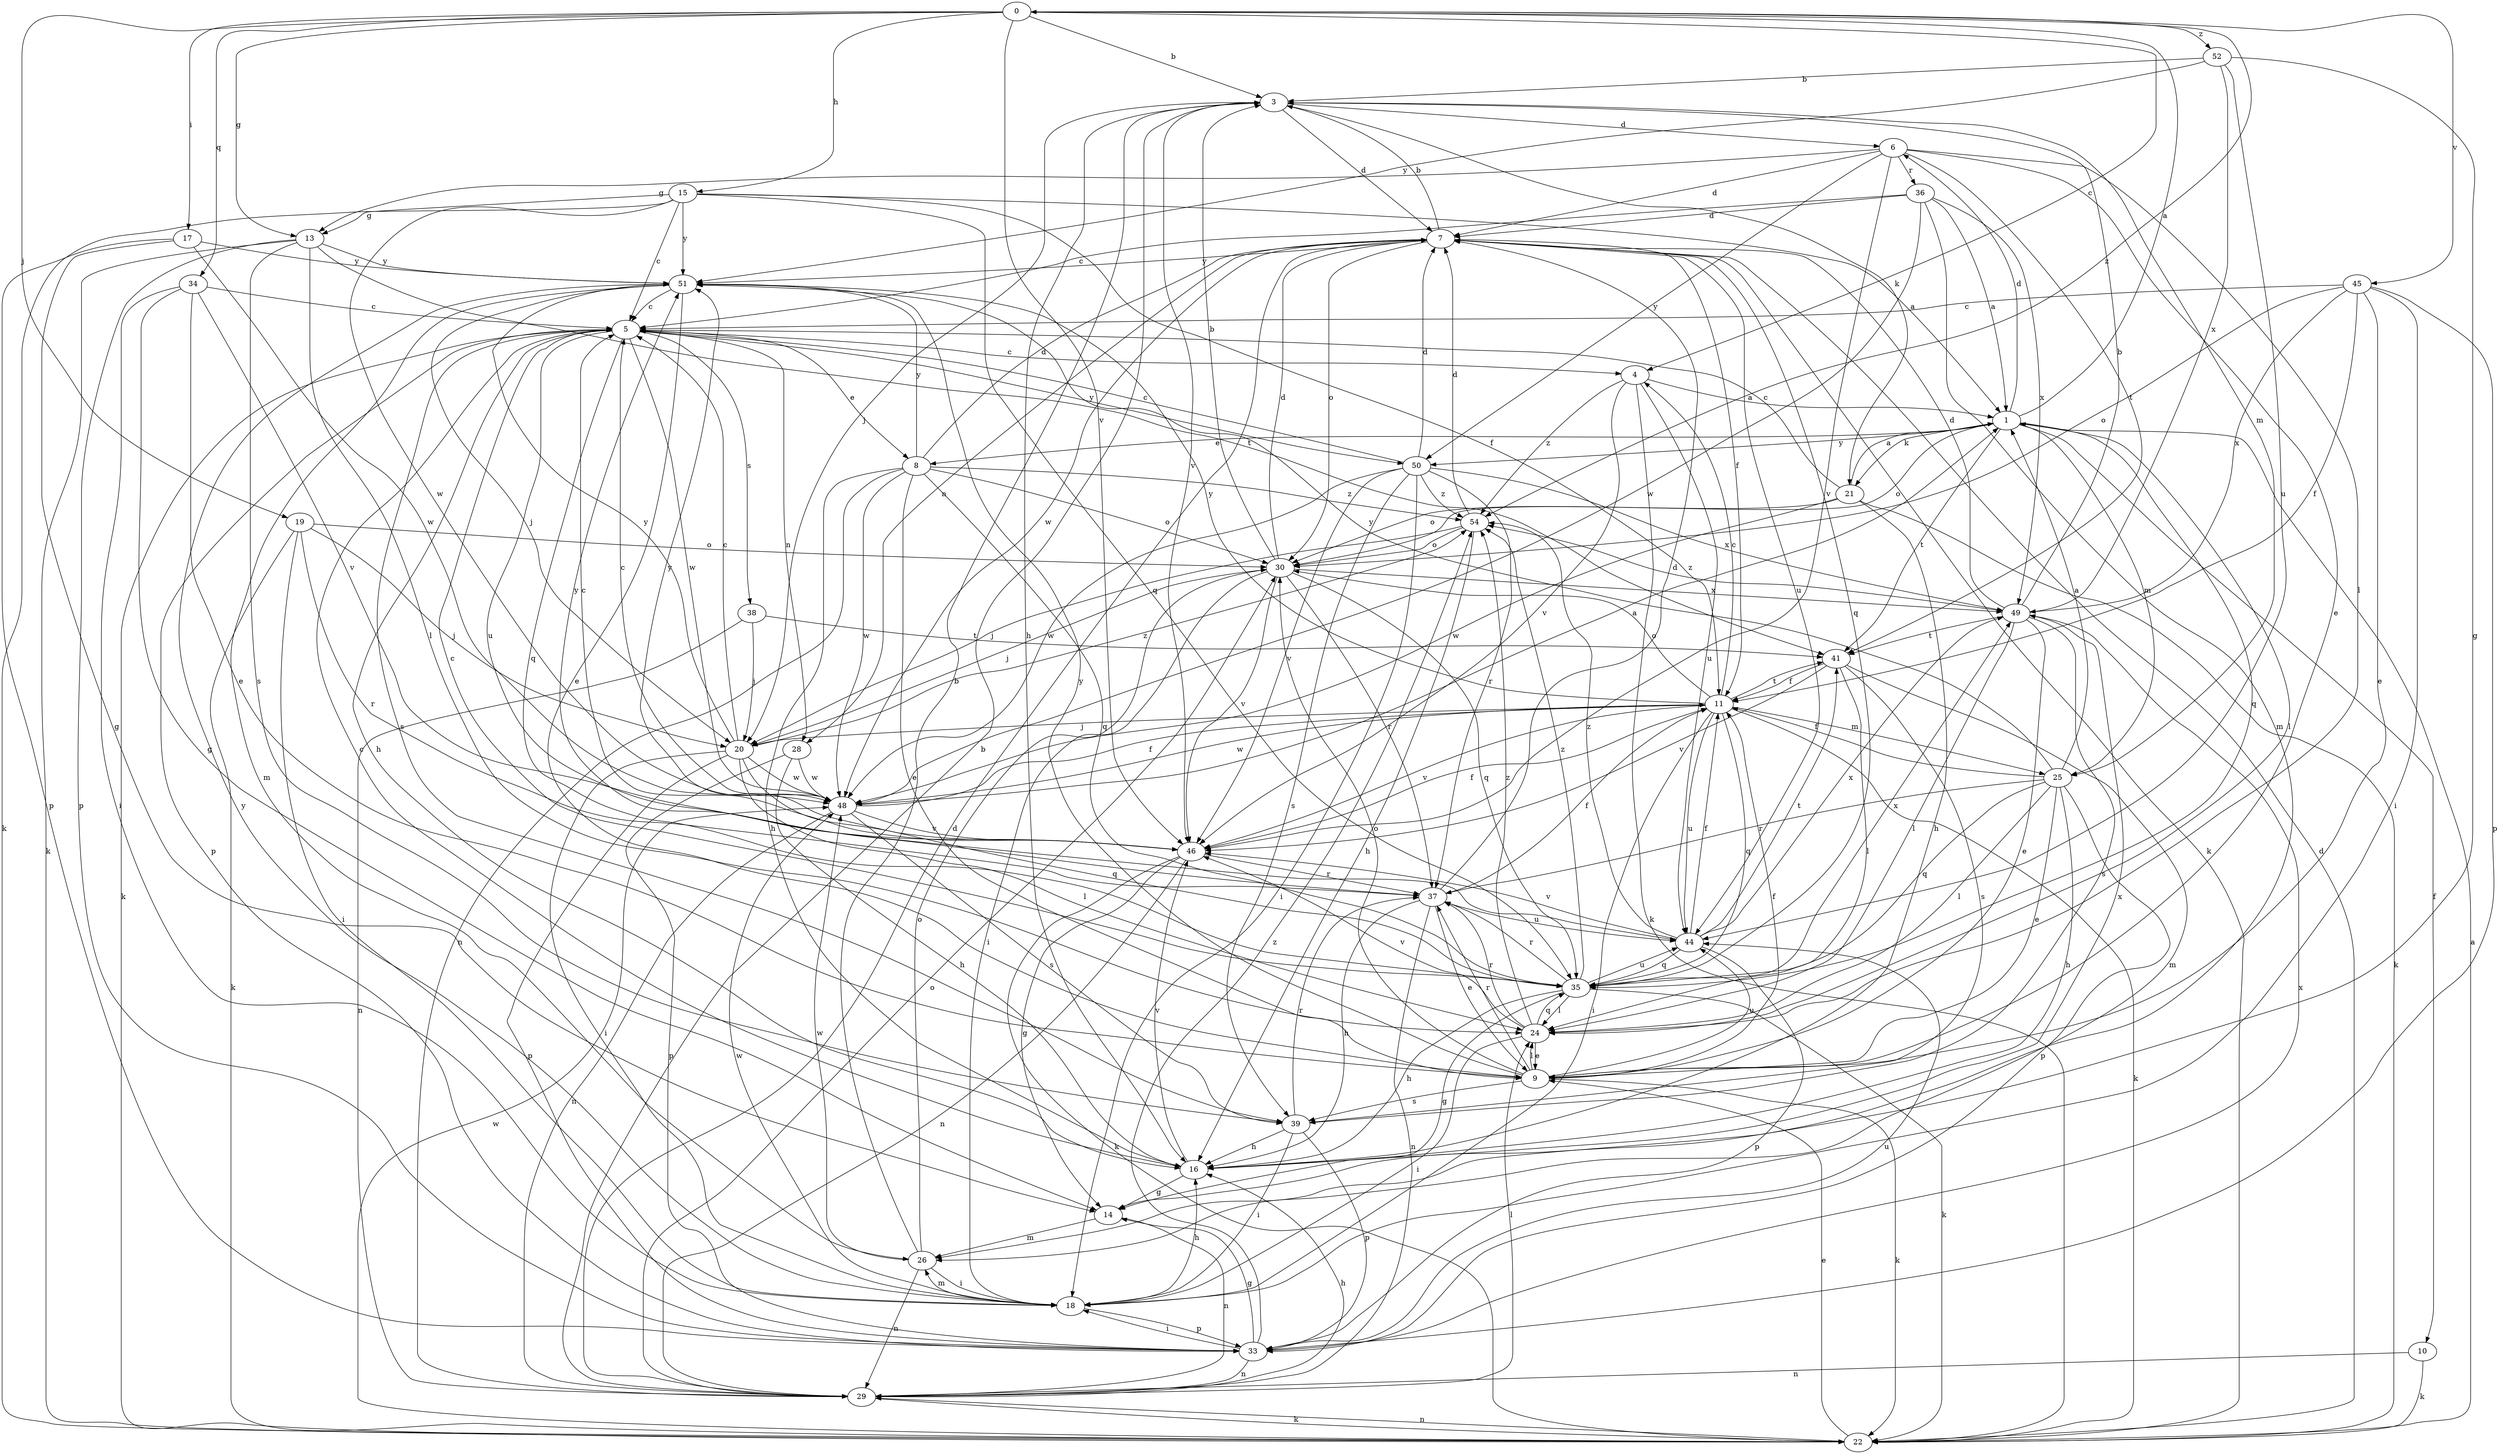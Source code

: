 strict digraph  {
0;
1;
3;
4;
5;
6;
7;
8;
9;
10;
11;
13;
14;
15;
16;
17;
18;
19;
20;
21;
22;
24;
25;
26;
28;
29;
30;
33;
34;
35;
36;
37;
38;
39;
41;
44;
45;
46;
48;
49;
50;
51;
52;
54;
0 -> 3  [label=b];
0 -> 4  [label=c];
0 -> 13  [label=g];
0 -> 15  [label=h];
0 -> 17  [label=i];
0 -> 19  [label=j];
0 -> 34  [label=q];
0 -> 45  [label=v];
0 -> 46  [label=v];
0 -> 52  [label=z];
0 -> 54  [label=z];
1 -> 0  [label=a];
1 -> 6  [label=d];
1 -> 8  [label=e];
1 -> 10  [label=f];
1 -> 21  [label=k];
1 -> 24  [label=l];
1 -> 25  [label=m];
1 -> 30  [label=o];
1 -> 35  [label=q];
1 -> 41  [label=t];
1 -> 50  [label=y];
3 -> 6  [label=d];
3 -> 7  [label=d];
3 -> 16  [label=h];
3 -> 20  [label=j];
3 -> 21  [label=k];
3 -> 25  [label=m];
3 -> 46  [label=v];
4 -> 1  [label=a];
4 -> 22  [label=k];
4 -> 44  [label=u];
4 -> 46  [label=v];
4 -> 54  [label=z];
5 -> 4  [label=c];
5 -> 8  [label=e];
5 -> 16  [label=h];
5 -> 22  [label=k];
5 -> 28  [label=n];
5 -> 33  [label=p];
5 -> 35  [label=q];
5 -> 38  [label=s];
5 -> 39  [label=s];
5 -> 44  [label=u];
5 -> 48  [label=w];
5 -> 50  [label=y];
6 -> 7  [label=d];
6 -> 9  [label=e];
6 -> 13  [label=g];
6 -> 24  [label=l];
6 -> 36  [label=r];
6 -> 41  [label=t];
6 -> 46  [label=v];
6 -> 50  [label=y];
7 -> 3  [label=b];
7 -> 11  [label=f];
7 -> 22  [label=k];
7 -> 28  [label=n];
7 -> 30  [label=o];
7 -> 35  [label=q];
7 -> 44  [label=u];
7 -> 48  [label=w];
7 -> 51  [label=y];
8 -> 7  [label=d];
8 -> 9  [label=e];
8 -> 16  [label=h];
8 -> 29  [label=n];
8 -> 30  [label=o];
8 -> 35  [label=q];
8 -> 48  [label=w];
8 -> 51  [label=y];
8 -> 54  [label=z];
9 -> 11  [label=f];
9 -> 22  [label=k];
9 -> 24  [label=l];
9 -> 30  [label=o];
9 -> 37  [label=r];
9 -> 39  [label=s];
9 -> 44  [label=u];
9 -> 51  [label=y];
10 -> 22  [label=k];
10 -> 29  [label=n];
11 -> 4  [label=c];
11 -> 18  [label=i];
11 -> 20  [label=j];
11 -> 22  [label=k];
11 -> 25  [label=m];
11 -> 30  [label=o];
11 -> 35  [label=q];
11 -> 41  [label=t];
11 -> 44  [label=u];
11 -> 46  [label=v];
11 -> 48  [label=w];
11 -> 51  [label=y];
13 -> 22  [label=k];
13 -> 24  [label=l];
13 -> 33  [label=p];
13 -> 39  [label=s];
13 -> 41  [label=t];
13 -> 51  [label=y];
14 -> 26  [label=m];
14 -> 29  [label=n];
15 -> 1  [label=a];
15 -> 5  [label=c];
15 -> 11  [label=f];
15 -> 13  [label=g];
15 -> 22  [label=k];
15 -> 35  [label=q];
15 -> 48  [label=w];
15 -> 51  [label=y];
16 -> 5  [label=c];
16 -> 14  [label=g];
16 -> 46  [label=v];
16 -> 49  [label=x];
17 -> 14  [label=g];
17 -> 33  [label=p];
17 -> 48  [label=w];
17 -> 51  [label=y];
18 -> 16  [label=h];
18 -> 26  [label=m];
18 -> 33  [label=p];
18 -> 48  [label=w];
18 -> 51  [label=y];
19 -> 18  [label=i];
19 -> 20  [label=j];
19 -> 22  [label=k];
19 -> 30  [label=o];
19 -> 37  [label=r];
20 -> 5  [label=c];
20 -> 18  [label=i];
20 -> 24  [label=l];
20 -> 33  [label=p];
20 -> 35  [label=q];
20 -> 48  [label=w];
20 -> 51  [label=y];
20 -> 54  [label=z];
21 -> 1  [label=a];
21 -> 5  [label=c];
21 -> 16  [label=h];
21 -> 22  [label=k];
21 -> 30  [label=o];
21 -> 48  [label=w];
22 -> 1  [label=a];
22 -> 7  [label=d];
22 -> 9  [label=e];
22 -> 29  [label=n];
22 -> 48  [label=w];
24 -> 9  [label=e];
24 -> 18  [label=i];
24 -> 35  [label=q];
24 -> 37  [label=r];
24 -> 46  [label=v];
24 -> 54  [label=z];
25 -> 1  [label=a];
25 -> 9  [label=e];
25 -> 11  [label=f];
25 -> 16  [label=h];
25 -> 24  [label=l];
25 -> 33  [label=p];
25 -> 35  [label=q];
25 -> 37  [label=r];
25 -> 51  [label=y];
26 -> 3  [label=b];
26 -> 18  [label=i];
26 -> 29  [label=n];
26 -> 30  [label=o];
26 -> 48  [label=w];
28 -> 16  [label=h];
28 -> 33  [label=p];
28 -> 48  [label=w];
29 -> 3  [label=b];
29 -> 7  [label=d];
29 -> 16  [label=h];
29 -> 22  [label=k];
29 -> 24  [label=l];
29 -> 30  [label=o];
30 -> 3  [label=b];
30 -> 7  [label=d];
30 -> 18  [label=i];
30 -> 20  [label=j];
30 -> 35  [label=q];
30 -> 37  [label=r];
30 -> 46  [label=v];
30 -> 49  [label=x];
33 -> 14  [label=g];
33 -> 18  [label=i];
33 -> 29  [label=n];
33 -> 44  [label=u];
33 -> 49  [label=x];
33 -> 54  [label=z];
34 -> 5  [label=c];
34 -> 9  [label=e];
34 -> 14  [label=g];
34 -> 18  [label=i];
34 -> 46  [label=v];
35 -> 5  [label=c];
35 -> 14  [label=g];
35 -> 16  [label=h];
35 -> 22  [label=k];
35 -> 24  [label=l];
35 -> 37  [label=r];
35 -> 44  [label=u];
35 -> 49  [label=x];
35 -> 54  [label=z];
36 -> 1  [label=a];
36 -> 5  [label=c];
36 -> 7  [label=d];
36 -> 26  [label=m];
36 -> 48  [label=w];
36 -> 49  [label=x];
37 -> 7  [label=d];
37 -> 9  [label=e];
37 -> 11  [label=f];
37 -> 16  [label=h];
37 -> 29  [label=n];
37 -> 44  [label=u];
37 -> 51  [label=y];
38 -> 20  [label=j];
38 -> 29  [label=n];
38 -> 41  [label=t];
39 -> 16  [label=h];
39 -> 18  [label=i];
39 -> 33  [label=p];
39 -> 37  [label=r];
41 -> 11  [label=f];
41 -> 24  [label=l];
41 -> 26  [label=m];
41 -> 39  [label=s];
41 -> 46  [label=v];
44 -> 11  [label=f];
44 -> 33  [label=p];
44 -> 35  [label=q];
44 -> 41  [label=t];
44 -> 46  [label=v];
44 -> 49  [label=x];
44 -> 54  [label=z];
45 -> 5  [label=c];
45 -> 9  [label=e];
45 -> 11  [label=f];
45 -> 18  [label=i];
45 -> 30  [label=o];
45 -> 33  [label=p];
45 -> 49  [label=x];
46 -> 5  [label=c];
46 -> 11  [label=f];
46 -> 14  [label=g];
46 -> 22  [label=k];
46 -> 29  [label=n];
46 -> 37  [label=r];
46 -> 51  [label=y];
48 -> 1  [label=a];
48 -> 5  [label=c];
48 -> 11  [label=f];
48 -> 29  [label=n];
48 -> 39  [label=s];
48 -> 46  [label=v];
49 -> 3  [label=b];
49 -> 7  [label=d];
49 -> 9  [label=e];
49 -> 24  [label=l];
49 -> 39  [label=s];
49 -> 41  [label=t];
49 -> 54  [label=z];
50 -> 5  [label=c];
50 -> 7  [label=d];
50 -> 18  [label=i];
50 -> 37  [label=r];
50 -> 39  [label=s];
50 -> 46  [label=v];
50 -> 48  [label=w];
50 -> 49  [label=x];
50 -> 54  [label=z];
51 -> 5  [label=c];
51 -> 9  [label=e];
51 -> 20  [label=j];
51 -> 26  [label=m];
52 -> 3  [label=b];
52 -> 14  [label=g];
52 -> 44  [label=u];
52 -> 49  [label=x];
52 -> 51  [label=y];
54 -> 7  [label=d];
54 -> 16  [label=h];
54 -> 20  [label=j];
54 -> 30  [label=o];
}
